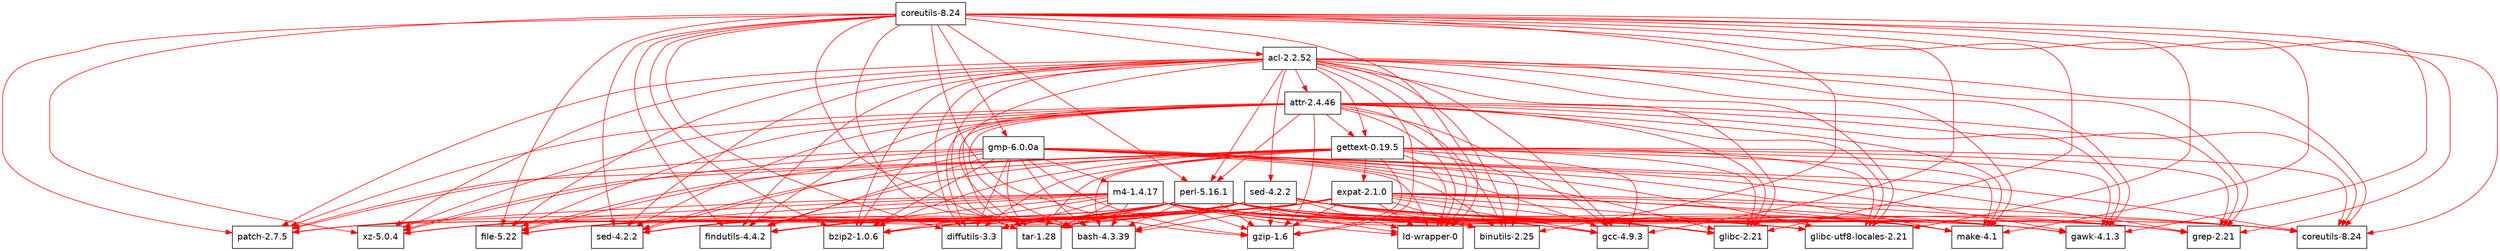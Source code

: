 digraph "Guix bag-emerged" {
  "/gnu/store/rgbnfjyvx2i44x2iwi62jsk76rg5vfr0-coreutils-8.24.drv" [label = "coreutils-8.24", shape = box, fontname = Helvetica];
  "/gnu/store/rgbnfjyvx2i44x2iwi62jsk76rg5vfr0-coreutils-8.24.drv" -> "/gnu/store/1vx9x5ml5q6irf4pnjrlfgmhcislmg1n-perl-5.16.1.drv" [color = red];
  "/gnu/store/rgbnfjyvx2i44x2iwi62jsk76rg5vfr0-coreutils-8.24.drv" -> "/gnu/store/7176h825gaw745sdkwkgh7jip9w26w8m-tar-1.28.drv" [color = red];
  "/gnu/store/rgbnfjyvx2i44x2iwi62jsk76rg5vfr0-coreutils-8.24.drv" -> "/gnu/store/86bbbaav5ilnr63cpihi9h03ila7cr1k-gzip-1.6.drv" [color = red];
  "/gnu/store/rgbnfjyvx2i44x2iwi62jsk76rg5vfr0-coreutils-8.24.drv" -> "/gnu/store/ab82abh8l2dr56j0s9z68v6i872dic45-bzip2-1.0.6.drv" [color = red];
  "/gnu/store/rgbnfjyvx2i44x2iwi62jsk76rg5vfr0-coreutils-8.24.drv" -> "/gnu/store/x9dji1ms9cj9vbl15bksci7w76zcwvkj-xz-5.0.4.drv" [color = red];
  "/gnu/store/rgbnfjyvx2i44x2iwi62jsk76rg5vfr0-coreutils-8.24.drv" -> "/gnu/store/l8712bh52742kzav8w11n97l0vzim838-file-5.22.drv" [color = red];
  "/gnu/store/rgbnfjyvx2i44x2iwi62jsk76rg5vfr0-coreutils-8.24.drv" -> "/gnu/store/52b3d4q4nyv0i0n1phnwms3xan38q8is-diffutils-3.3.drv" [color = red];
  "/gnu/store/rgbnfjyvx2i44x2iwi62jsk76rg5vfr0-coreutils-8.24.drv" -> "/gnu/store/vaksjdasfzhbj6jzc46fdglwy75y8ggs-patch-2.7.5.drv" [color = red];
  "/gnu/store/rgbnfjyvx2i44x2iwi62jsk76rg5vfr0-coreutils-8.24.drv" -> "/gnu/store/4dikg9vw3fnhvjx86wq5jlpaw58nfmbv-sed-4.2.2.drv" [color = red];
  "/gnu/store/rgbnfjyvx2i44x2iwi62jsk76rg5vfr0-coreutils-8.24.drv" -> "/gnu/store/6q81294lvwzwqwj3s5flhl2fap5ac1qf-findutils-4.4.2.drv" [color = red];
  "/gnu/store/rgbnfjyvx2i44x2iwi62jsk76rg5vfr0-coreutils-8.24.drv" -> "/gnu/store/0qzl2vj3fwz03m6a8v7yypqhb58b4408-gawk-4.1.3.drv" [color = red];
  "/gnu/store/rgbnfjyvx2i44x2iwi62jsk76rg5vfr0-coreutils-8.24.drv" -> "/gnu/store/0w9md4s7vasgi5jy1xvxnsg4a3s134a9-grep-2.21.drv" [color = red];
  "/gnu/store/rgbnfjyvx2i44x2iwi62jsk76rg5vfr0-coreutils-8.24.drv" -> "/gnu/store/ldxarpgn1f4xbghbw0vqibdbi5cv3snl-coreutils-8.24.drv" [color = red];
  "/gnu/store/rgbnfjyvx2i44x2iwi62jsk76rg5vfr0-coreutils-8.24.drv" -> "/gnu/store/j7h01h99vrcs8wr0xx997wl2ijqhrz9b-make-4.1.drv" [color = red];
  "/gnu/store/rgbnfjyvx2i44x2iwi62jsk76rg5vfr0-coreutils-8.24.drv" -> "/gnu/store/8ghhz8yi3m9d4s07r443106g4pffd8q2-bash-4.3.39.drv" [color = red];
  "/gnu/store/rgbnfjyvx2i44x2iwi62jsk76rg5vfr0-coreutils-8.24.drv" -> "/gnu/store/sx1s4j6p0sm66znaaizb9a4cfwy109zy-ld-wrapper-0.drv" [color = red];
  "/gnu/store/rgbnfjyvx2i44x2iwi62jsk76rg5vfr0-coreutils-8.24.drv" -> "/gnu/store/gj0jr0lz5siyn0ifq1vnksvfdcmd1gw7-binutils-2.25.drv" [color = red];
  "/gnu/store/rgbnfjyvx2i44x2iwi62jsk76rg5vfr0-coreutils-8.24.drv" -> "/gnu/store/a74b2jvm3vv405a9wkd0c2v47s17alyi-gcc-4.9.3.drv" [color = red];
  "/gnu/store/rgbnfjyvx2i44x2iwi62jsk76rg5vfr0-coreutils-8.24.drv" -> "/gnu/store/0b68fcwgd01v2mji5pyda5ag9amg7d10-glibc-2.21.drv" [color = red];
  "/gnu/store/rgbnfjyvx2i44x2iwi62jsk76rg5vfr0-coreutils-8.24.drv" -> "/gnu/store/phkvp3cp8yqfqiv7i35j64lv671iv00x-glibc-utf8-locales-2.21.drv" [color = red];
  "/gnu/store/rgbnfjyvx2i44x2iwi62jsk76rg5vfr0-coreutils-8.24.drv" -> "/gnu/store/bx5ksjc77qy38p2y8xr5cph59kkh5aqc-acl-2.2.52.drv" [color = red];
  "/gnu/store/rgbnfjyvx2i44x2iwi62jsk76rg5vfr0-coreutils-8.24.drv" -> "/gnu/store/1jzdjkign6jjsanmfhzs45kngi9gw5k8-gmp-6.0.0a.drv" [color = red];
  "/gnu/store/1vx9x5ml5q6irf4pnjrlfgmhcislmg1n-perl-5.16.1.drv" [label = "perl-5.16.1", shape = box, fontname = Helvetica];
  "/gnu/store/1vx9x5ml5q6irf4pnjrlfgmhcislmg1n-perl-5.16.1.drv" -> "/gnu/store/7176h825gaw745sdkwkgh7jip9w26w8m-tar-1.28.drv" [color = red];
  "/gnu/store/1vx9x5ml5q6irf4pnjrlfgmhcislmg1n-perl-5.16.1.drv" -> "/gnu/store/86bbbaav5ilnr63cpihi9h03ila7cr1k-gzip-1.6.drv" [color = red];
  "/gnu/store/1vx9x5ml5q6irf4pnjrlfgmhcislmg1n-perl-5.16.1.drv" -> "/gnu/store/ab82abh8l2dr56j0s9z68v6i872dic45-bzip2-1.0.6.drv" [color = red];
  "/gnu/store/1vx9x5ml5q6irf4pnjrlfgmhcislmg1n-perl-5.16.1.drv" -> "/gnu/store/x9dji1ms9cj9vbl15bksci7w76zcwvkj-xz-5.0.4.drv" [color = red];
  "/gnu/store/1vx9x5ml5q6irf4pnjrlfgmhcislmg1n-perl-5.16.1.drv" -> "/gnu/store/l8712bh52742kzav8w11n97l0vzim838-file-5.22.drv" [color = red];
  "/gnu/store/1vx9x5ml5q6irf4pnjrlfgmhcislmg1n-perl-5.16.1.drv" -> "/gnu/store/52b3d4q4nyv0i0n1phnwms3xan38q8is-diffutils-3.3.drv" [color = red];
  "/gnu/store/1vx9x5ml5q6irf4pnjrlfgmhcislmg1n-perl-5.16.1.drv" -> "/gnu/store/vaksjdasfzhbj6jzc46fdglwy75y8ggs-patch-2.7.5.drv" [color = red];
  "/gnu/store/1vx9x5ml5q6irf4pnjrlfgmhcislmg1n-perl-5.16.1.drv" -> "/gnu/store/4dikg9vw3fnhvjx86wq5jlpaw58nfmbv-sed-4.2.2.drv" [color = red];
  "/gnu/store/1vx9x5ml5q6irf4pnjrlfgmhcislmg1n-perl-5.16.1.drv" -> "/gnu/store/6q81294lvwzwqwj3s5flhl2fap5ac1qf-findutils-4.4.2.drv" [color = red];
  "/gnu/store/1vx9x5ml5q6irf4pnjrlfgmhcislmg1n-perl-5.16.1.drv" -> "/gnu/store/0qzl2vj3fwz03m6a8v7yypqhb58b4408-gawk-4.1.3.drv" [color = red];
  "/gnu/store/1vx9x5ml5q6irf4pnjrlfgmhcislmg1n-perl-5.16.1.drv" -> "/gnu/store/0w9md4s7vasgi5jy1xvxnsg4a3s134a9-grep-2.21.drv" [color = red];
  "/gnu/store/1vx9x5ml5q6irf4pnjrlfgmhcislmg1n-perl-5.16.1.drv" -> "/gnu/store/ldxarpgn1f4xbghbw0vqibdbi5cv3snl-coreutils-8.24.drv" [color = red];
  "/gnu/store/1vx9x5ml5q6irf4pnjrlfgmhcislmg1n-perl-5.16.1.drv" -> "/gnu/store/j7h01h99vrcs8wr0xx997wl2ijqhrz9b-make-4.1.drv" [color = red];
  "/gnu/store/1vx9x5ml5q6irf4pnjrlfgmhcislmg1n-perl-5.16.1.drv" -> "/gnu/store/8ghhz8yi3m9d4s07r443106g4pffd8q2-bash-4.3.39.drv" [color = red];
  "/gnu/store/1vx9x5ml5q6irf4pnjrlfgmhcislmg1n-perl-5.16.1.drv" -> "/gnu/store/sx1s4j6p0sm66znaaizb9a4cfwy109zy-ld-wrapper-0.drv" [color = red];
  "/gnu/store/1vx9x5ml5q6irf4pnjrlfgmhcislmg1n-perl-5.16.1.drv" -> "/gnu/store/gj0jr0lz5siyn0ifq1vnksvfdcmd1gw7-binutils-2.25.drv" [color = red];
  "/gnu/store/1vx9x5ml5q6irf4pnjrlfgmhcislmg1n-perl-5.16.1.drv" -> "/gnu/store/a74b2jvm3vv405a9wkd0c2v47s17alyi-gcc-4.9.3.drv" [color = red];
  "/gnu/store/1vx9x5ml5q6irf4pnjrlfgmhcislmg1n-perl-5.16.1.drv" -> "/gnu/store/0b68fcwgd01v2mji5pyda5ag9amg7d10-glibc-2.21.drv" [color = red];
  "/gnu/store/1vx9x5ml5q6irf4pnjrlfgmhcislmg1n-perl-5.16.1.drv" -> "/gnu/store/phkvp3cp8yqfqiv7i35j64lv671iv00x-glibc-utf8-locales-2.21.drv" [color = red];
  "/gnu/store/7176h825gaw745sdkwkgh7jip9w26w8m-tar-1.28.drv" [label = "tar-1.28", shape = box, fontname = Helvetica];
  "/gnu/store/86bbbaav5ilnr63cpihi9h03ila7cr1k-gzip-1.6.drv" [label = "gzip-1.6", shape = box, fontname = Helvetica];
  "/gnu/store/ab82abh8l2dr56j0s9z68v6i872dic45-bzip2-1.0.6.drv" [label = "bzip2-1.0.6", shape = box, fontname = Helvetica];
  "/gnu/store/x9dji1ms9cj9vbl15bksci7w76zcwvkj-xz-5.0.4.drv" [label = "xz-5.0.4", shape = box, fontname = Helvetica];
  "/gnu/store/l8712bh52742kzav8w11n97l0vzim838-file-5.22.drv" [label = "file-5.22", shape = box, fontname = Helvetica];
  "/gnu/store/52b3d4q4nyv0i0n1phnwms3xan38q8is-diffutils-3.3.drv" [label = "diffutils-3.3", shape = box, fontname = Helvetica];
  "/gnu/store/vaksjdasfzhbj6jzc46fdglwy75y8ggs-patch-2.7.5.drv" [label = "patch-2.7.5", shape = box, fontname = Helvetica];
  "/gnu/store/4dikg9vw3fnhvjx86wq5jlpaw58nfmbv-sed-4.2.2.drv" [label = "sed-4.2.2", shape = box, fontname = Helvetica];
  "/gnu/store/6q81294lvwzwqwj3s5flhl2fap5ac1qf-findutils-4.4.2.drv" [label = "findutils-4.4.2", shape = box, fontname = Helvetica];
  "/gnu/store/0qzl2vj3fwz03m6a8v7yypqhb58b4408-gawk-4.1.3.drv" [label = "gawk-4.1.3", shape = box, fontname = Helvetica];
  "/gnu/store/0w9md4s7vasgi5jy1xvxnsg4a3s134a9-grep-2.21.drv" [label = "grep-2.21", shape = box, fontname = Helvetica];
  "/gnu/store/ldxarpgn1f4xbghbw0vqibdbi5cv3snl-coreutils-8.24.drv" [label = "coreutils-8.24", shape = box, fontname = Helvetica];
  "/gnu/store/j7h01h99vrcs8wr0xx997wl2ijqhrz9b-make-4.1.drv" [label = "make-4.1", shape = box, fontname = Helvetica];
  "/gnu/store/8ghhz8yi3m9d4s07r443106g4pffd8q2-bash-4.3.39.drv" [label = "bash-4.3.39", shape = box, fontname = Helvetica];
  "/gnu/store/sx1s4j6p0sm66znaaizb9a4cfwy109zy-ld-wrapper-0.drv" [label = "ld-wrapper-0", shape = box, fontname = Helvetica];
  "/gnu/store/gj0jr0lz5siyn0ifq1vnksvfdcmd1gw7-binutils-2.25.drv" [label = "binutils-2.25", shape = box, fontname = Helvetica];
  "/gnu/store/a74b2jvm3vv405a9wkd0c2v47s17alyi-gcc-4.9.3.drv" [label = "gcc-4.9.3", shape = box, fontname = Helvetica];
  "/gnu/store/0b68fcwgd01v2mji5pyda5ag9amg7d10-glibc-2.21.drv" [label = "glibc-2.21", shape = box, fontname = Helvetica];
  "/gnu/store/phkvp3cp8yqfqiv7i35j64lv671iv00x-glibc-utf8-locales-2.21.drv" [label = "glibc-utf8-locales-2.21", shape = box, fontname = Helvetica];
  "/gnu/store/bx5ksjc77qy38p2y8xr5cph59kkh5aqc-acl-2.2.52.drv" [label = "acl-2.2.52", shape = box, fontname = Helvetica];
  "/gnu/store/bx5ksjc77qy38p2y8xr5cph59kkh5aqc-acl-2.2.52.drv" -> "/gnu/store/mw5q1c5flk83xwj7yvqv0mb3hi6xb316-gettext-0.19.5.drv" [color = red];
  "/gnu/store/bx5ksjc77qy38p2y8xr5cph59kkh5aqc-acl-2.2.52.drv" -> "/gnu/store/1vx9x5ml5q6irf4pnjrlfgmhcislmg1n-perl-5.16.1.drv" [color = red];
  "/gnu/store/bx5ksjc77qy38p2y8xr5cph59kkh5aqc-acl-2.2.52.drv" -> "/gnu/store/fi3hvhhi6jfm7qmlxayrd551d3wxp115-sed-4.2.2.drv" [color = red];
  "/gnu/store/bx5ksjc77qy38p2y8xr5cph59kkh5aqc-acl-2.2.52.drv" -> "/gnu/store/7176h825gaw745sdkwkgh7jip9w26w8m-tar-1.28.drv" [color = red];
  "/gnu/store/bx5ksjc77qy38p2y8xr5cph59kkh5aqc-acl-2.2.52.drv" -> "/gnu/store/86bbbaav5ilnr63cpihi9h03ila7cr1k-gzip-1.6.drv" [color = red];
  "/gnu/store/bx5ksjc77qy38p2y8xr5cph59kkh5aqc-acl-2.2.52.drv" -> "/gnu/store/ab82abh8l2dr56j0s9z68v6i872dic45-bzip2-1.0.6.drv" [color = red];
  "/gnu/store/bx5ksjc77qy38p2y8xr5cph59kkh5aqc-acl-2.2.52.drv" -> "/gnu/store/x9dji1ms9cj9vbl15bksci7w76zcwvkj-xz-5.0.4.drv" [color = red];
  "/gnu/store/bx5ksjc77qy38p2y8xr5cph59kkh5aqc-acl-2.2.52.drv" -> "/gnu/store/l8712bh52742kzav8w11n97l0vzim838-file-5.22.drv" [color = red];
  "/gnu/store/bx5ksjc77qy38p2y8xr5cph59kkh5aqc-acl-2.2.52.drv" -> "/gnu/store/52b3d4q4nyv0i0n1phnwms3xan38q8is-diffutils-3.3.drv" [color = red];
  "/gnu/store/bx5ksjc77qy38p2y8xr5cph59kkh5aqc-acl-2.2.52.drv" -> "/gnu/store/vaksjdasfzhbj6jzc46fdglwy75y8ggs-patch-2.7.5.drv" [color = red];
  "/gnu/store/bx5ksjc77qy38p2y8xr5cph59kkh5aqc-acl-2.2.52.drv" -> "/gnu/store/4dikg9vw3fnhvjx86wq5jlpaw58nfmbv-sed-4.2.2.drv" [color = red];
  "/gnu/store/bx5ksjc77qy38p2y8xr5cph59kkh5aqc-acl-2.2.52.drv" -> "/gnu/store/6q81294lvwzwqwj3s5flhl2fap5ac1qf-findutils-4.4.2.drv" [color = red];
  "/gnu/store/bx5ksjc77qy38p2y8xr5cph59kkh5aqc-acl-2.2.52.drv" -> "/gnu/store/0qzl2vj3fwz03m6a8v7yypqhb58b4408-gawk-4.1.3.drv" [color = red];
  "/gnu/store/bx5ksjc77qy38p2y8xr5cph59kkh5aqc-acl-2.2.52.drv" -> "/gnu/store/0w9md4s7vasgi5jy1xvxnsg4a3s134a9-grep-2.21.drv" [color = red];
  "/gnu/store/bx5ksjc77qy38p2y8xr5cph59kkh5aqc-acl-2.2.52.drv" -> "/gnu/store/ldxarpgn1f4xbghbw0vqibdbi5cv3snl-coreutils-8.24.drv" [color = red];
  "/gnu/store/bx5ksjc77qy38p2y8xr5cph59kkh5aqc-acl-2.2.52.drv" -> "/gnu/store/j7h01h99vrcs8wr0xx997wl2ijqhrz9b-make-4.1.drv" [color = red];
  "/gnu/store/bx5ksjc77qy38p2y8xr5cph59kkh5aqc-acl-2.2.52.drv" -> "/gnu/store/8ghhz8yi3m9d4s07r443106g4pffd8q2-bash-4.3.39.drv" [color = red];
  "/gnu/store/bx5ksjc77qy38p2y8xr5cph59kkh5aqc-acl-2.2.52.drv" -> "/gnu/store/sx1s4j6p0sm66znaaizb9a4cfwy109zy-ld-wrapper-0.drv" [color = red];
  "/gnu/store/bx5ksjc77qy38p2y8xr5cph59kkh5aqc-acl-2.2.52.drv" -> "/gnu/store/gj0jr0lz5siyn0ifq1vnksvfdcmd1gw7-binutils-2.25.drv" [color = red];
  "/gnu/store/bx5ksjc77qy38p2y8xr5cph59kkh5aqc-acl-2.2.52.drv" -> "/gnu/store/a74b2jvm3vv405a9wkd0c2v47s17alyi-gcc-4.9.3.drv" [color = red];
  "/gnu/store/bx5ksjc77qy38p2y8xr5cph59kkh5aqc-acl-2.2.52.drv" -> "/gnu/store/0b68fcwgd01v2mji5pyda5ag9amg7d10-glibc-2.21.drv" [color = red];
  "/gnu/store/bx5ksjc77qy38p2y8xr5cph59kkh5aqc-acl-2.2.52.drv" -> "/gnu/store/phkvp3cp8yqfqiv7i35j64lv671iv00x-glibc-utf8-locales-2.21.drv" [color = red];
  "/gnu/store/bx5ksjc77qy38p2y8xr5cph59kkh5aqc-acl-2.2.52.drv" -> "/gnu/store/ww221j42552c05xrrbjjz9av7w7r9s5x-attr-2.4.46.drv" [color = red];
  "/gnu/store/mw5q1c5flk83xwj7yvqv0mb3hi6xb316-gettext-0.19.5.drv" [label = "gettext-0.19.5", shape = box, fontname = Helvetica];
  "/gnu/store/mw5q1c5flk83xwj7yvqv0mb3hi6xb316-gettext-0.19.5.drv" -> "/gnu/store/7176h825gaw745sdkwkgh7jip9w26w8m-tar-1.28.drv" [color = red];
  "/gnu/store/mw5q1c5flk83xwj7yvqv0mb3hi6xb316-gettext-0.19.5.drv" -> "/gnu/store/86bbbaav5ilnr63cpihi9h03ila7cr1k-gzip-1.6.drv" [color = red];
  "/gnu/store/mw5q1c5flk83xwj7yvqv0mb3hi6xb316-gettext-0.19.5.drv" -> "/gnu/store/ab82abh8l2dr56j0s9z68v6i872dic45-bzip2-1.0.6.drv" [color = red];
  "/gnu/store/mw5q1c5flk83xwj7yvqv0mb3hi6xb316-gettext-0.19.5.drv" -> "/gnu/store/x9dji1ms9cj9vbl15bksci7w76zcwvkj-xz-5.0.4.drv" [color = red];
  "/gnu/store/mw5q1c5flk83xwj7yvqv0mb3hi6xb316-gettext-0.19.5.drv" -> "/gnu/store/l8712bh52742kzav8w11n97l0vzim838-file-5.22.drv" [color = red];
  "/gnu/store/mw5q1c5flk83xwj7yvqv0mb3hi6xb316-gettext-0.19.5.drv" -> "/gnu/store/52b3d4q4nyv0i0n1phnwms3xan38q8is-diffutils-3.3.drv" [color = red];
  "/gnu/store/mw5q1c5flk83xwj7yvqv0mb3hi6xb316-gettext-0.19.5.drv" -> "/gnu/store/vaksjdasfzhbj6jzc46fdglwy75y8ggs-patch-2.7.5.drv" [color = red];
  "/gnu/store/mw5q1c5flk83xwj7yvqv0mb3hi6xb316-gettext-0.19.5.drv" -> "/gnu/store/4dikg9vw3fnhvjx86wq5jlpaw58nfmbv-sed-4.2.2.drv" [color = red];
  "/gnu/store/mw5q1c5flk83xwj7yvqv0mb3hi6xb316-gettext-0.19.5.drv" -> "/gnu/store/6q81294lvwzwqwj3s5flhl2fap5ac1qf-findutils-4.4.2.drv" [color = red];
  "/gnu/store/mw5q1c5flk83xwj7yvqv0mb3hi6xb316-gettext-0.19.5.drv" -> "/gnu/store/0qzl2vj3fwz03m6a8v7yypqhb58b4408-gawk-4.1.3.drv" [color = red];
  "/gnu/store/mw5q1c5flk83xwj7yvqv0mb3hi6xb316-gettext-0.19.5.drv" -> "/gnu/store/0w9md4s7vasgi5jy1xvxnsg4a3s134a9-grep-2.21.drv" [color = red];
  "/gnu/store/mw5q1c5flk83xwj7yvqv0mb3hi6xb316-gettext-0.19.5.drv" -> "/gnu/store/ldxarpgn1f4xbghbw0vqibdbi5cv3snl-coreutils-8.24.drv" [color = red];
  "/gnu/store/mw5q1c5flk83xwj7yvqv0mb3hi6xb316-gettext-0.19.5.drv" -> "/gnu/store/j7h01h99vrcs8wr0xx997wl2ijqhrz9b-make-4.1.drv" [color = red];
  "/gnu/store/mw5q1c5flk83xwj7yvqv0mb3hi6xb316-gettext-0.19.5.drv" -> "/gnu/store/8ghhz8yi3m9d4s07r443106g4pffd8q2-bash-4.3.39.drv" [color = red];
  "/gnu/store/mw5q1c5flk83xwj7yvqv0mb3hi6xb316-gettext-0.19.5.drv" -> "/gnu/store/sx1s4j6p0sm66znaaizb9a4cfwy109zy-ld-wrapper-0.drv" [color = red];
  "/gnu/store/mw5q1c5flk83xwj7yvqv0mb3hi6xb316-gettext-0.19.5.drv" -> "/gnu/store/gj0jr0lz5siyn0ifq1vnksvfdcmd1gw7-binutils-2.25.drv" [color = red];
  "/gnu/store/mw5q1c5flk83xwj7yvqv0mb3hi6xb316-gettext-0.19.5.drv" -> "/gnu/store/a74b2jvm3vv405a9wkd0c2v47s17alyi-gcc-4.9.3.drv" [color = red];
  "/gnu/store/mw5q1c5flk83xwj7yvqv0mb3hi6xb316-gettext-0.19.5.drv" -> "/gnu/store/0b68fcwgd01v2mji5pyda5ag9amg7d10-glibc-2.21.drv" [color = red];
  "/gnu/store/mw5q1c5flk83xwj7yvqv0mb3hi6xb316-gettext-0.19.5.drv" -> "/gnu/store/phkvp3cp8yqfqiv7i35j64lv671iv00x-glibc-utf8-locales-2.21.drv" [color = red];
  "/gnu/store/mw5q1c5flk83xwj7yvqv0mb3hi6xb316-gettext-0.19.5.drv" -> "/gnu/store/zv0yx4506q6k13vkl8k7pqnfirnlqplg-expat-2.1.0.drv" [color = red];
  "/gnu/store/zv0yx4506q6k13vkl8k7pqnfirnlqplg-expat-2.1.0.drv" [label = "expat-2.1.0", shape = box, fontname = Helvetica];
  "/gnu/store/zv0yx4506q6k13vkl8k7pqnfirnlqplg-expat-2.1.0.drv" -> "/gnu/store/7176h825gaw745sdkwkgh7jip9w26w8m-tar-1.28.drv" [color = red];
  "/gnu/store/zv0yx4506q6k13vkl8k7pqnfirnlqplg-expat-2.1.0.drv" -> "/gnu/store/86bbbaav5ilnr63cpihi9h03ila7cr1k-gzip-1.6.drv" [color = red];
  "/gnu/store/zv0yx4506q6k13vkl8k7pqnfirnlqplg-expat-2.1.0.drv" -> "/gnu/store/ab82abh8l2dr56j0s9z68v6i872dic45-bzip2-1.0.6.drv" [color = red];
  "/gnu/store/zv0yx4506q6k13vkl8k7pqnfirnlqplg-expat-2.1.0.drv" -> "/gnu/store/x9dji1ms9cj9vbl15bksci7w76zcwvkj-xz-5.0.4.drv" [color = red];
  "/gnu/store/zv0yx4506q6k13vkl8k7pqnfirnlqplg-expat-2.1.0.drv" -> "/gnu/store/l8712bh52742kzav8w11n97l0vzim838-file-5.22.drv" [color = red];
  "/gnu/store/zv0yx4506q6k13vkl8k7pqnfirnlqplg-expat-2.1.0.drv" -> "/gnu/store/52b3d4q4nyv0i0n1phnwms3xan38q8is-diffutils-3.3.drv" [color = red];
  "/gnu/store/zv0yx4506q6k13vkl8k7pqnfirnlqplg-expat-2.1.0.drv" -> "/gnu/store/vaksjdasfzhbj6jzc46fdglwy75y8ggs-patch-2.7.5.drv" [color = red];
  "/gnu/store/zv0yx4506q6k13vkl8k7pqnfirnlqplg-expat-2.1.0.drv" -> "/gnu/store/4dikg9vw3fnhvjx86wq5jlpaw58nfmbv-sed-4.2.2.drv" [color = red];
  "/gnu/store/zv0yx4506q6k13vkl8k7pqnfirnlqplg-expat-2.1.0.drv" -> "/gnu/store/6q81294lvwzwqwj3s5flhl2fap5ac1qf-findutils-4.4.2.drv" [color = red];
  "/gnu/store/zv0yx4506q6k13vkl8k7pqnfirnlqplg-expat-2.1.0.drv" -> "/gnu/store/0qzl2vj3fwz03m6a8v7yypqhb58b4408-gawk-4.1.3.drv" [color = red];
  "/gnu/store/zv0yx4506q6k13vkl8k7pqnfirnlqplg-expat-2.1.0.drv" -> "/gnu/store/0w9md4s7vasgi5jy1xvxnsg4a3s134a9-grep-2.21.drv" [color = red];
  "/gnu/store/zv0yx4506q6k13vkl8k7pqnfirnlqplg-expat-2.1.0.drv" -> "/gnu/store/ldxarpgn1f4xbghbw0vqibdbi5cv3snl-coreutils-8.24.drv" [color = red];
  "/gnu/store/zv0yx4506q6k13vkl8k7pqnfirnlqplg-expat-2.1.0.drv" -> "/gnu/store/j7h01h99vrcs8wr0xx997wl2ijqhrz9b-make-4.1.drv" [color = red];
  "/gnu/store/zv0yx4506q6k13vkl8k7pqnfirnlqplg-expat-2.1.0.drv" -> "/gnu/store/8ghhz8yi3m9d4s07r443106g4pffd8q2-bash-4.3.39.drv" [color = red];
  "/gnu/store/zv0yx4506q6k13vkl8k7pqnfirnlqplg-expat-2.1.0.drv" -> "/gnu/store/sx1s4j6p0sm66znaaizb9a4cfwy109zy-ld-wrapper-0.drv" [color = red];
  "/gnu/store/zv0yx4506q6k13vkl8k7pqnfirnlqplg-expat-2.1.0.drv" -> "/gnu/store/gj0jr0lz5siyn0ifq1vnksvfdcmd1gw7-binutils-2.25.drv" [color = red];
  "/gnu/store/zv0yx4506q6k13vkl8k7pqnfirnlqplg-expat-2.1.0.drv" -> "/gnu/store/a74b2jvm3vv405a9wkd0c2v47s17alyi-gcc-4.9.3.drv" [color = red];
  "/gnu/store/zv0yx4506q6k13vkl8k7pqnfirnlqplg-expat-2.1.0.drv" -> "/gnu/store/0b68fcwgd01v2mji5pyda5ag9amg7d10-glibc-2.21.drv" [color = red];
  "/gnu/store/zv0yx4506q6k13vkl8k7pqnfirnlqplg-expat-2.1.0.drv" -> "/gnu/store/phkvp3cp8yqfqiv7i35j64lv671iv00x-glibc-utf8-locales-2.21.drv" [color = red];
  "/gnu/store/fi3hvhhi6jfm7qmlxayrd551d3wxp115-sed-4.2.2.drv" [label = "sed-4.2.2", shape = box, fontname = Helvetica];
  "/gnu/store/fi3hvhhi6jfm7qmlxayrd551d3wxp115-sed-4.2.2.drv" -> "/gnu/store/7176h825gaw745sdkwkgh7jip9w26w8m-tar-1.28.drv" [color = red];
  "/gnu/store/fi3hvhhi6jfm7qmlxayrd551d3wxp115-sed-4.2.2.drv" -> "/gnu/store/86bbbaav5ilnr63cpihi9h03ila7cr1k-gzip-1.6.drv" [color = red];
  "/gnu/store/fi3hvhhi6jfm7qmlxayrd551d3wxp115-sed-4.2.2.drv" -> "/gnu/store/ab82abh8l2dr56j0s9z68v6i872dic45-bzip2-1.0.6.drv" [color = red];
  "/gnu/store/fi3hvhhi6jfm7qmlxayrd551d3wxp115-sed-4.2.2.drv" -> "/gnu/store/x9dji1ms9cj9vbl15bksci7w76zcwvkj-xz-5.0.4.drv" [color = red];
  "/gnu/store/fi3hvhhi6jfm7qmlxayrd551d3wxp115-sed-4.2.2.drv" -> "/gnu/store/l8712bh52742kzav8w11n97l0vzim838-file-5.22.drv" [color = red];
  "/gnu/store/fi3hvhhi6jfm7qmlxayrd551d3wxp115-sed-4.2.2.drv" -> "/gnu/store/52b3d4q4nyv0i0n1phnwms3xan38q8is-diffutils-3.3.drv" [color = red];
  "/gnu/store/fi3hvhhi6jfm7qmlxayrd551d3wxp115-sed-4.2.2.drv" -> "/gnu/store/vaksjdasfzhbj6jzc46fdglwy75y8ggs-patch-2.7.5.drv" [color = red];
  "/gnu/store/fi3hvhhi6jfm7qmlxayrd551d3wxp115-sed-4.2.2.drv" -> "/gnu/store/4dikg9vw3fnhvjx86wq5jlpaw58nfmbv-sed-4.2.2.drv" [color = red];
  "/gnu/store/fi3hvhhi6jfm7qmlxayrd551d3wxp115-sed-4.2.2.drv" -> "/gnu/store/6q81294lvwzwqwj3s5flhl2fap5ac1qf-findutils-4.4.2.drv" [color = red];
  "/gnu/store/fi3hvhhi6jfm7qmlxayrd551d3wxp115-sed-4.2.2.drv" -> "/gnu/store/0qzl2vj3fwz03m6a8v7yypqhb58b4408-gawk-4.1.3.drv" [color = red];
  "/gnu/store/fi3hvhhi6jfm7qmlxayrd551d3wxp115-sed-4.2.2.drv" -> "/gnu/store/0w9md4s7vasgi5jy1xvxnsg4a3s134a9-grep-2.21.drv" [color = red];
  "/gnu/store/fi3hvhhi6jfm7qmlxayrd551d3wxp115-sed-4.2.2.drv" -> "/gnu/store/ldxarpgn1f4xbghbw0vqibdbi5cv3snl-coreutils-8.24.drv" [color = red];
  "/gnu/store/fi3hvhhi6jfm7qmlxayrd551d3wxp115-sed-4.2.2.drv" -> "/gnu/store/j7h01h99vrcs8wr0xx997wl2ijqhrz9b-make-4.1.drv" [color = red];
  "/gnu/store/fi3hvhhi6jfm7qmlxayrd551d3wxp115-sed-4.2.2.drv" -> "/gnu/store/8ghhz8yi3m9d4s07r443106g4pffd8q2-bash-4.3.39.drv" [color = red];
  "/gnu/store/fi3hvhhi6jfm7qmlxayrd551d3wxp115-sed-4.2.2.drv" -> "/gnu/store/sx1s4j6p0sm66znaaizb9a4cfwy109zy-ld-wrapper-0.drv" [color = red];
  "/gnu/store/fi3hvhhi6jfm7qmlxayrd551d3wxp115-sed-4.2.2.drv" -> "/gnu/store/gj0jr0lz5siyn0ifq1vnksvfdcmd1gw7-binutils-2.25.drv" [color = red];
  "/gnu/store/fi3hvhhi6jfm7qmlxayrd551d3wxp115-sed-4.2.2.drv" -> "/gnu/store/a74b2jvm3vv405a9wkd0c2v47s17alyi-gcc-4.9.3.drv" [color = red];
  "/gnu/store/fi3hvhhi6jfm7qmlxayrd551d3wxp115-sed-4.2.2.drv" -> "/gnu/store/0b68fcwgd01v2mji5pyda5ag9amg7d10-glibc-2.21.drv" [color = red];
  "/gnu/store/fi3hvhhi6jfm7qmlxayrd551d3wxp115-sed-4.2.2.drv" -> "/gnu/store/phkvp3cp8yqfqiv7i35j64lv671iv00x-glibc-utf8-locales-2.21.drv" [color = red];
  "/gnu/store/ww221j42552c05xrrbjjz9av7w7r9s5x-attr-2.4.46.drv" [label = "attr-2.4.46", shape = box, fontname = Helvetica];
  "/gnu/store/ww221j42552c05xrrbjjz9av7w7r9s5x-attr-2.4.46.drv" -> "/gnu/store/mw5q1c5flk83xwj7yvqv0mb3hi6xb316-gettext-0.19.5.drv" [color = red];
  "/gnu/store/ww221j42552c05xrrbjjz9av7w7r9s5x-attr-2.4.46.drv" -> "/gnu/store/7176h825gaw745sdkwkgh7jip9w26w8m-tar-1.28.drv" [color = red];
  "/gnu/store/ww221j42552c05xrrbjjz9av7w7r9s5x-attr-2.4.46.drv" -> "/gnu/store/86bbbaav5ilnr63cpihi9h03ila7cr1k-gzip-1.6.drv" [color = red];
  "/gnu/store/ww221j42552c05xrrbjjz9av7w7r9s5x-attr-2.4.46.drv" -> "/gnu/store/ab82abh8l2dr56j0s9z68v6i872dic45-bzip2-1.0.6.drv" [color = red];
  "/gnu/store/ww221j42552c05xrrbjjz9av7w7r9s5x-attr-2.4.46.drv" -> "/gnu/store/x9dji1ms9cj9vbl15bksci7w76zcwvkj-xz-5.0.4.drv" [color = red];
  "/gnu/store/ww221j42552c05xrrbjjz9av7w7r9s5x-attr-2.4.46.drv" -> "/gnu/store/l8712bh52742kzav8w11n97l0vzim838-file-5.22.drv" [color = red];
  "/gnu/store/ww221j42552c05xrrbjjz9av7w7r9s5x-attr-2.4.46.drv" -> "/gnu/store/52b3d4q4nyv0i0n1phnwms3xan38q8is-diffutils-3.3.drv" [color = red];
  "/gnu/store/ww221j42552c05xrrbjjz9av7w7r9s5x-attr-2.4.46.drv" -> "/gnu/store/vaksjdasfzhbj6jzc46fdglwy75y8ggs-patch-2.7.5.drv" [color = red];
  "/gnu/store/ww221j42552c05xrrbjjz9av7w7r9s5x-attr-2.4.46.drv" -> "/gnu/store/4dikg9vw3fnhvjx86wq5jlpaw58nfmbv-sed-4.2.2.drv" [color = red];
  "/gnu/store/ww221j42552c05xrrbjjz9av7w7r9s5x-attr-2.4.46.drv" -> "/gnu/store/6q81294lvwzwqwj3s5flhl2fap5ac1qf-findutils-4.4.2.drv" [color = red];
  "/gnu/store/ww221j42552c05xrrbjjz9av7w7r9s5x-attr-2.4.46.drv" -> "/gnu/store/0qzl2vj3fwz03m6a8v7yypqhb58b4408-gawk-4.1.3.drv" [color = red];
  "/gnu/store/ww221j42552c05xrrbjjz9av7w7r9s5x-attr-2.4.46.drv" -> "/gnu/store/0w9md4s7vasgi5jy1xvxnsg4a3s134a9-grep-2.21.drv" [color = red];
  "/gnu/store/ww221j42552c05xrrbjjz9av7w7r9s5x-attr-2.4.46.drv" -> "/gnu/store/ldxarpgn1f4xbghbw0vqibdbi5cv3snl-coreutils-8.24.drv" [color = red];
  "/gnu/store/ww221j42552c05xrrbjjz9av7w7r9s5x-attr-2.4.46.drv" -> "/gnu/store/j7h01h99vrcs8wr0xx997wl2ijqhrz9b-make-4.1.drv" [color = red];
  "/gnu/store/ww221j42552c05xrrbjjz9av7w7r9s5x-attr-2.4.46.drv" -> "/gnu/store/8ghhz8yi3m9d4s07r443106g4pffd8q2-bash-4.3.39.drv" [color = red];
  "/gnu/store/ww221j42552c05xrrbjjz9av7w7r9s5x-attr-2.4.46.drv" -> "/gnu/store/sx1s4j6p0sm66znaaizb9a4cfwy109zy-ld-wrapper-0.drv" [color = red];
  "/gnu/store/ww221j42552c05xrrbjjz9av7w7r9s5x-attr-2.4.46.drv" -> "/gnu/store/gj0jr0lz5siyn0ifq1vnksvfdcmd1gw7-binutils-2.25.drv" [color = red];
  "/gnu/store/ww221j42552c05xrrbjjz9av7w7r9s5x-attr-2.4.46.drv" -> "/gnu/store/a74b2jvm3vv405a9wkd0c2v47s17alyi-gcc-4.9.3.drv" [color = red];
  "/gnu/store/ww221j42552c05xrrbjjz9av7w7r9s5x-attr-2.4.46.drv" -> "/gnu/store/0b68fcwgd01v2mji5pyda5ag9amg7d10-glibc-2.21.drv" [color = red];
  "/gnu/store/ww221j42552c05xrrbjjz9av7w7r9s5x-attr-2.4.46.drv" -> "/gnu/store/phkvp3cp8yqfqiv7i35j64lv671iv00x-glibc-utf8-locales-2.21.drv" [color = red];
  "/gnu/store/ww221j42552c05xrrbjjz9av7w7r9s5x-attr-2.4.46.drv" -> "/gnu/store/1vx9x5ml5q6irf4pnjrlfgmhcislmg1n-perl-5.16.1.drv" [color = red];
  "/gnu/store/1jzdjkign6jjsanmfhzs45kngi9gw5k8-gmp-6.0.0a.drv" [label = "gmp-6.0.0a", shape = box, fontname = Helvetica];
  "/gnu/store/1jzdjkign6jjsanmfhzs45kngi9gw5k8-gmp-6.0.0a.drv" -> "/gnu/store/zsi7a1v45zq9qc7fzzw463q907mwqwwr-m4-1.4.17.drv" [color = red];
  "/gnu/store/1jzdjkign6jjsanmfhzs45kngi9gw5k8-gmp-6.0.0a.drv" -> "/gnu/store/7176h825gaw745sdkwkgh7jip9w26w8m-tar-1.28.drv" [color = red];
  "/gnu/store/1jzdjkign6jjsanmfhzs45kngi9gw5k8-gmp-6.0.0a.drv" -> "/gnu/store/86bbbaav5ilnr63cpihi9h03ila7cr1k-gzip-1.6.drv" [color = red];
  "/gnu/store/1jzdjkign6jjsanmfhzs45kngi9gw5k8-gmp-6.0.0a.drv" -> "/gnu/store/ab82abh8l2dr56j0s9z68v6i872dic45-bzip2-1.0.6.drv" [color = red];
  "/gnu/store/1jzdjkign6jjsanmfhzs45kngi9gw5k8-gmp-6.0.0a.drv" -> "/gnu/store/x9dji1ms9cj9vbl15bksci7w76zcwvkj-xz-5.0.4.drv" [color = red];
  "/gnu/store/1jzdjkign6jjsanmfhzs45kngi9gw5k8-gmp-6.0.0a.drv" -> "/gnu/store/l8712bh52742kzav8w11n97l0vzim838-file-5.22.drv" [color = red];
  "/gnu/store/1jzdjkign6jjsanmfhzs45kngi9gw5k8-gmp-6.0.0a.drv" -> "/gnu/store/52b3d4q4nyv0i0n1phnwms3xan38q8is-diffutils-3.3.drv" [color = red];
  "/gnu/store/1jzdjkign6jjsanmfhzs45kngi9gw5k8-gmp-6.0.0a.drv" -> "/gnu/store/vaksjdasfzhbj6jzc46fdglwy75y8ggs-patch-2.7.5.drv" [color = red];
  "/gnu/store/1jzdjkign6jjsanmfhzs45kngi9gw5k8-gmp-6.0.0a.drv" -> "/gnu/store/4dikg9vw3fnhvjx86wq5jlpaw58nfmbv-sed-4.2.2.drv" [color = red];
  "/gnu/store/1jzdjkign6jjsanmfhzs45kngi9gw5k8-gmp-6.0.0a.drv" -> "/gnu/store/6q81294lvwzwqwj3s5flhl2fap5ac1qf-findutils-4.4.2.drv" [color = red];
  "/gnu/store/1jzdjkign6jjsanmfhzs45kngi9gw5k8-gmp-6.0.0a.drv" -> "/gnu/store/0qzl2vj3fwz03m6a8v7yypqhb58b4408-gawk-4.1.3.drv" [color = red];
  "/gnu/store/1jzdjkign6jjsanmfhzs45kngi9gw5k8-gmp-6.0.0a.drv" -> "/gnu/store/0w9md4s7vasgi5jy1xvxnsg4a3s134a9-grep-2.21.drv" [color = red];
  "/gnu/store/1jzdjkign6jjsanmfhzs45kngi9gw5k8-gmp-6.0.0a.drv" -> "/gnu/store/ldxarpgn1f4xbghbw0vqibdbi5cv3snl-coreutils-8.24.drv" [color = red];
  "/gnu/store/1jzdjkign6jjsanmfhzs45kngi9gw5k8-gmp-6.0.0a.drv" -> "/gnu/store/j7h01h99vrcs8wr0xx997wl2ijqhrz9b-make-4.1.drv" [color = red];
  "/gnu/store/1jzdjkign6jjsanmfhzs45kngi9gw5k8-gmp-6.0.0a.drv" -> "/gnu/store/8ghhz8yi3m9d4s07r443106g4pffd8q2-bash-4.3.39.drv" [color = red];
  "/gnu/store/1jzdjkign6jjsanmfhzs45kngi9gw5k8-gmp-6.0.0a.drv" -> "/gnu/store/sx1s4j6p0sm66znaaizb9a4cfwy109zy-ld-wrapper-0.drv" [color = red];
  "/gnu/store/1jzdjkign6jjsanmfhzs45kngi9gw5k8-gmp-6.0.0a.drv" -> "/gnu/store/gj0jr0lz5siyn0ifq1vnksvfdcmd1gw7-binutils-2.25.drv" [color = red];
  "/gnu/store/1jzdjkign6jjsanmfhzs45kngi9gw5k8-gmp-6.0.0a.drv" -> "/gnu/store/a74b2jvm3vv405a9wkd0c2v47s17alyi-gcc-4.9.3.drv" [color = red];
  "/gnu/store/1jzdjkign6jjsanmfhzs45kngi9gw5k8-gmp-6.0.0a.drv" -> "/gnu/store/0b68fcwgd01v2mji5pyda5ag9amg7d10-glibc-2.21.drv" [color = red];
  "/gnu/store/1jzdjkign6jjsanmfhzs45kngi9gw5k8-gmp-6.0.0a.drv" -> "/gnu/store/phkvp3cp8yqfqiv7i35j64lv671iv00x-glibc-utf8-locales-2.21.drv" [color = red];
  "/gnu/store/zsi7a1v45zq9qc7fzzw463q907mwqwwr-m4-1.4.17.drv" [label = "m4-1.4.17", shape = box, fontname = Helvetica];
  "/gnu/store/zsi7a1v45zq9qc7fzzw463q907mwqwwr-m4-1.4.17.drv" -> "/gnu/store/7176h825gaw745sdkwkgh7jip9w26w8m-tar-1.28.drv" [color = red];
  "/gnu/store/zsi7a1v45zq9qc7fzzw463q907mwqwwr-m4-1.4.17.drv" -> "/gnu/store/86bbbaav5ilnr63cpihi9h03ila7cr1k-gzip-1.6.drv" [color = red];
  "/gnu/store/zsi7a1v45zq9qc7fzzw463q907mwqwwr-m4-1.4.17.drv" -> "/gnu/store/ab82abh8l2dr56j0s9z68v6i872dic45-bzip2-1.0.6.drv" [color = red];
  "/gnu/store/zsi7a1v45zq9qc7fzzw463q907mwqwwr-m4-1.4.17.drv" -> "/gnu/store/x9dji1ms9cj9vbl15bksci7w76zcwvkj-xz-5.0.4.drv" [color = red];
  "/gnu/store/zsi7a1v45zq9qc7fzzw463q907mwqwwr-m4-1.4.17.drv" -> "/gnu/store/l8712bh52742kzav8w11n97l0vzim838-file-5.22.drv" [color = red];
  "/gnu/store/zsi7a1v45zq9qc7fzzw463q907mwqwwr-m4-1.4.17.drv" -> "/gnu/store/52b3d4q4nyv0i0n1phnwms3xan38q8is-diffutils-3.3.drv" [color = red];
  "/gnu/store/zsi7a1v45zq9qc7fzzw463q907mwqwwr-m4-1.4.17.drv" -> "/gnu/store/vaksjdasfzhbj6jzc46fdglwy75y8ggs-patch-2.7.5.drv" [color = red];
  "/gnu/store/zsi7a1v45zq9qc7fzzw463q907mwqwwr-m4-1.4.17.drv" -> "/gnu/store/4dikg9vw3fnhvjx86wq5jlpaw58nfmbv-sed-4.2.2.drv" [color = red];
  "/gnu/store/zsi7a1v45zq9qc7fzzw463q907mwqwwr-m4-1.4.17.drv" -> "/gnu/store/6q81294lvwzwqwj3s5flhl2fap5ac1qf-findutils-4.4.2.drv" [color = red];
  "/gnu/store/zsi7a1v45zq9qc7fzzw463q907mwqwwr-m4-1.4.17.drv" -> "/gnu/store/0qzl2vj3fwz03m6a8v7yypqhb58b4408-gawk-4.1.3.drv" [color = red];
  "/gnu/store/zsi7a1v45zq9qc7fzzw463q907mwqwwr-m4-1.4.17.drv" -> "/gnu/store/0w9md4s7vasgi5jy1xvxnsg4a3s134a9-grep-2.21.drv" [color = red];
  "/gnu/store/zsi7a1v45zq9qc7fzzw463q907mwqwwr-m4-1.4.17.drv" -> "/gnu/store/ldxarpgn1f4xbghbw0vqibdbi5cv3snl-coreutils-8.24.drv" [color = red];
  "/gnu/store/zsi7a1v45zq9qc7fzzw463q907mwqwwr-m4-1.4.17.drv" -> "/gnu/store/j7h01h99vrcs8wr0xx997wl2ijqhrz9b-make-4.1.drv" [color = red];
  "/gnu/store/zsi7a1v45zq9qc7fzzw463q907mwqwwr-m4-1.4.17.drv" -> "/gnu/store/8ghhz8yi3m9d4s07r443106g4pffd8q2-bash-4.3.39.drv" [color = red];
  "/gnu/store/zsi7a1v45zq9qc7fzzw463q907mwqwwr-m4-1.4.17.drv" -> "/gnu/store/sx1s4j6p0sm66znaaizb9a4cfwy109zy-ld-wrapper-0.drv" [color = red];
  "/gnu/store/zsi7a1v45zq9qc7fzzw463q907mwqwwr-m4-1.4.17.drv" -> "/gnu/store/gj0jr0lz5siyn0ifq1vnksvfdcmd1gw7-binutils-2.25.drv" [color = red];
  "/gnu/store/zsi7a1v45zq9qc7fzzw463q907mwqwwr-m4-1.4.17.drv" -> "/gnu/store/a74b2jvm3vv405a9wkd0c2v47s17alyi-gcc-4.9.3.drv" [color = red];
  "/gnu/store/zsi7a1v45zq9qc7fzzw463q907mwqwwr-m4-1.4.17.drv" -> "/gnu/store/0b68fcwgd01v2mji5pyda5ag9amg7d10-glibc-2.21.drv" [color = red];
  "/gnu/store/zsi7a1v45zq9qc7fzzw463q907mwqwwr-m4-1.4.17.drv" -> "/gnu/store/phkvp3cp8yqfqiv7i35j64lv671iv00x-glibc-utf8-locales-2.21.drv" [color = red];

}
